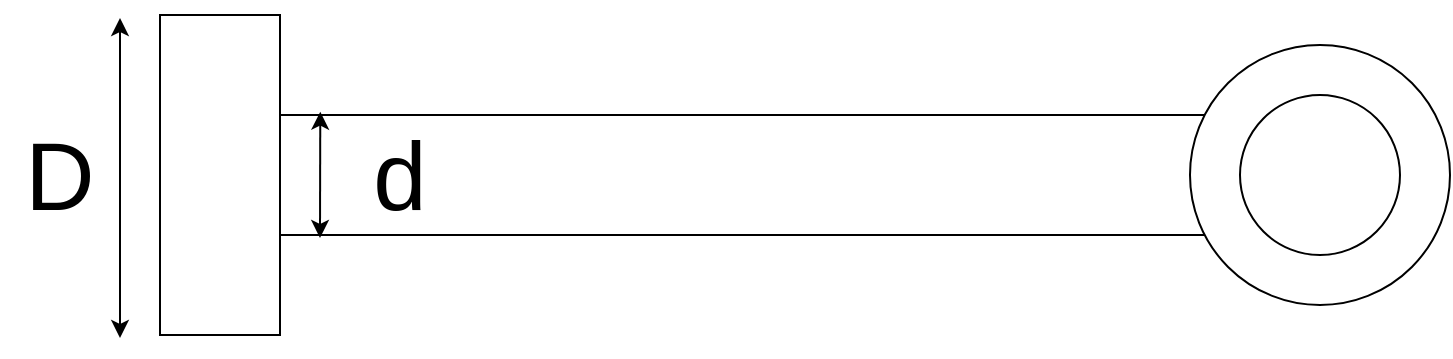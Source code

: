 <mxfile version="22.0.6" type="github">
  <diagram name="Page-1" id="sWqkfUj6m_CCeIlrbYhG">
    <mxGraphModel dx="1290" dy="606" grid="1" gridSize="10" guides="1" tooltips="1" connect="1" arrows="1" fold="1" page="1" pageScale="1" pageWidth="1169" pageHeight="827" math="0" shadow="0">
      <root>
        <mxCell id="0" />
        <mxCell id="1" parent="0" />
        <mxCell id="vdYmqRAd1pRQnadH-3AE-3" value="" style="rounded=0;whiteSpace=wrap;html=1;" parent="1" vertex="1">
          <mxGeometry x="540" y="348.5" width="530" height="60" as="geometry" />
        </mxCell>
        <mxCell id="hN_NPj9hov84vUHAl6w_-6" value="" style="ellipse;whiteSpace=wrap;html=1;aspect=fixed;" parent="1" vertex="1">
          <mxGeometry x="995" y="313.5" width="130" height="130" as="geometry" />
        </mxCell>
        <mxCell id="vdYmqRAd1pRQnadH-3AE-2" value="" style="rounded=0;whiteSpace=wrap;html=1;" parent="1" vertex="1">
          <mxGeometry x="480" y="298.5" width="60" height="160" as="geometry" />
        </mxCell>
        <mxCell id="hN_NPj9hov84vUHAl6w_-5" value="" style="ellipse;whiteSpace=wrap;html=1;aspect=fixed;" parent="1" vertex="1">
          <mxGeometry x="1020" y="338.5" width="80" height="80" as="geometry" />
        </mxCell>
        <mxCell id="0i8E-aVRz_baijCmf47E-4" value="&lt;font style=&quot;font-size: 48px;&quot;&gt;d&lt;/font&gt;" style="text;html=1;strokeColor=none;fillColor=none;align=center;verticalAlign=middle;whiteSpace=wrap;rounded=0;" parent="1" vertex="1">
          <mxGeometry x="570" y="363.5" width="60" height="30" as="geometry" />
        </mxCell>
        <mxCell id="ppKn935N6U3gsbhXk4df-1" value="&lt;font style=&quot;font-size: 48px;&quot;&gt;D&lt;/font&gt;" style="text;html=1;strokeColor=none;fillColor=none;align=center;verticalAlign=middle;whiteSpace=wrap;rounded=0;" parent="1" vertex="1">
          <mxGeometry x="400" y="363.5" width="60" height="30" as="geometry" />
        </mxCell>
        <mxCell id="ppKn935N6U3gsbhXk4df-2" value="" style="endArrow=classic;startArrow=classic;html=1;rounded=0;exitX=0.038;exitY=-0.028;exitDx=0;exitDy=0;exitPerimeter=0;" parent="1" source="vdYmqRAd1pRQnadH-3AE-3" edge="1">
          <mxGeometry width="50" height="50" relative="1" as="geometry">
            <mxPoint x="560" y="440" as="sourcePoint" />
            <mxPoint x="560" y="410" as="targetPoint" />
          </mxGeometry>
        </mxCell>
        <mxCell id="ppKn935N6U3gsbhXk4df-3" value="" style="endArrow=classic;startArrow=classic;html=1;rounded=0;" parent="1" edge="1">
          <mxGeometry width="50" height="50" relative="1" as="geometry">
            <mxPoint x="460" y="300" as="sourcePoint" />
            <mxPoint x="460" y="460" as="targetPoint" />
          </mxGeometry>
        </mxCell>
      </root>
    </mxGraphModel>
  </diagram>
</mxfile>
